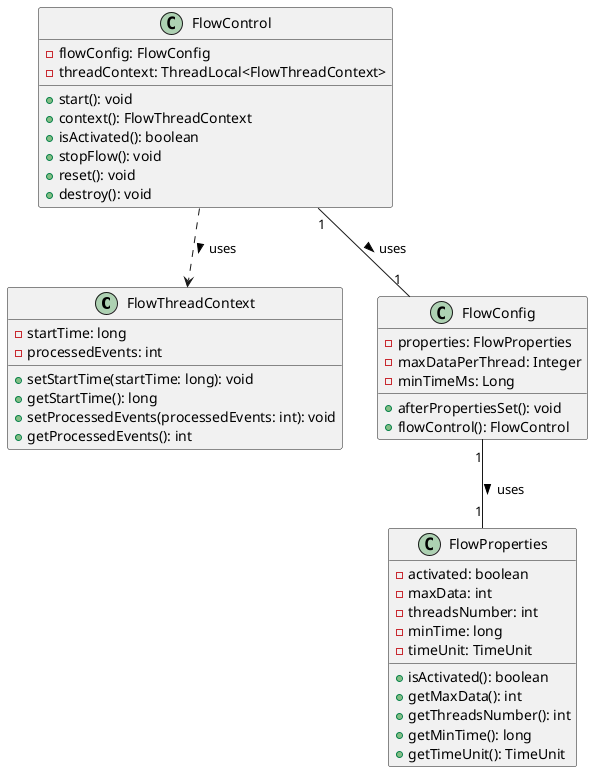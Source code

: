 @startuml
class FlowThreadContext {
    - startTime: long
    - processedEvents: int
    + setStartTime(startTime: long): void
    + getStartTime(): long
    + setProcessedEvents(processedEvents: int): void
    + getProcessedEvents(): int
}

class FlowConfig {
    - properties: FlowProperties
    - maxDataPerThread: Integer
    - minTimeMs: Long
    + afterPropertiesSet(): void
    + flowControl(): FlowControl
}

class FlowControl {
    - flowConfig: FlowConfig
    - threadContext: ThreadLocal<FlowThreadContext>
    + start(): void
    + context(): FlowThreadContext
    + isActivated(): boolean
    + stopFlow(): void
    + reset(): void
    + destroy(): void
}

class FlowProperties {
    - activated: boolean
    - maxData: int
    - threadsNumber: int
    - minTime: long
    - timeUnit: TimeUnit
    + isActivated(): boolean
    + getMaxData(): int
    + getThreadsNumber(): int
    + getMinTime(): long
    + getTimeUnit(): TimeUnit
}

FlowControl "1" -- "1" FlowConfig : uses >
FlowConfig "1" -- "1" FlowProperties : uses >
FlowControl ..> FlowThreadContext : uses >
@enduml
